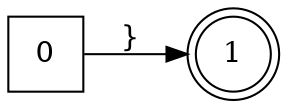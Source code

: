 digraph Generadorbrace {
rankdir=LR;
0 [ shape=square]
1 [ shape=doublecircle]
0->1[label="} "]
}
